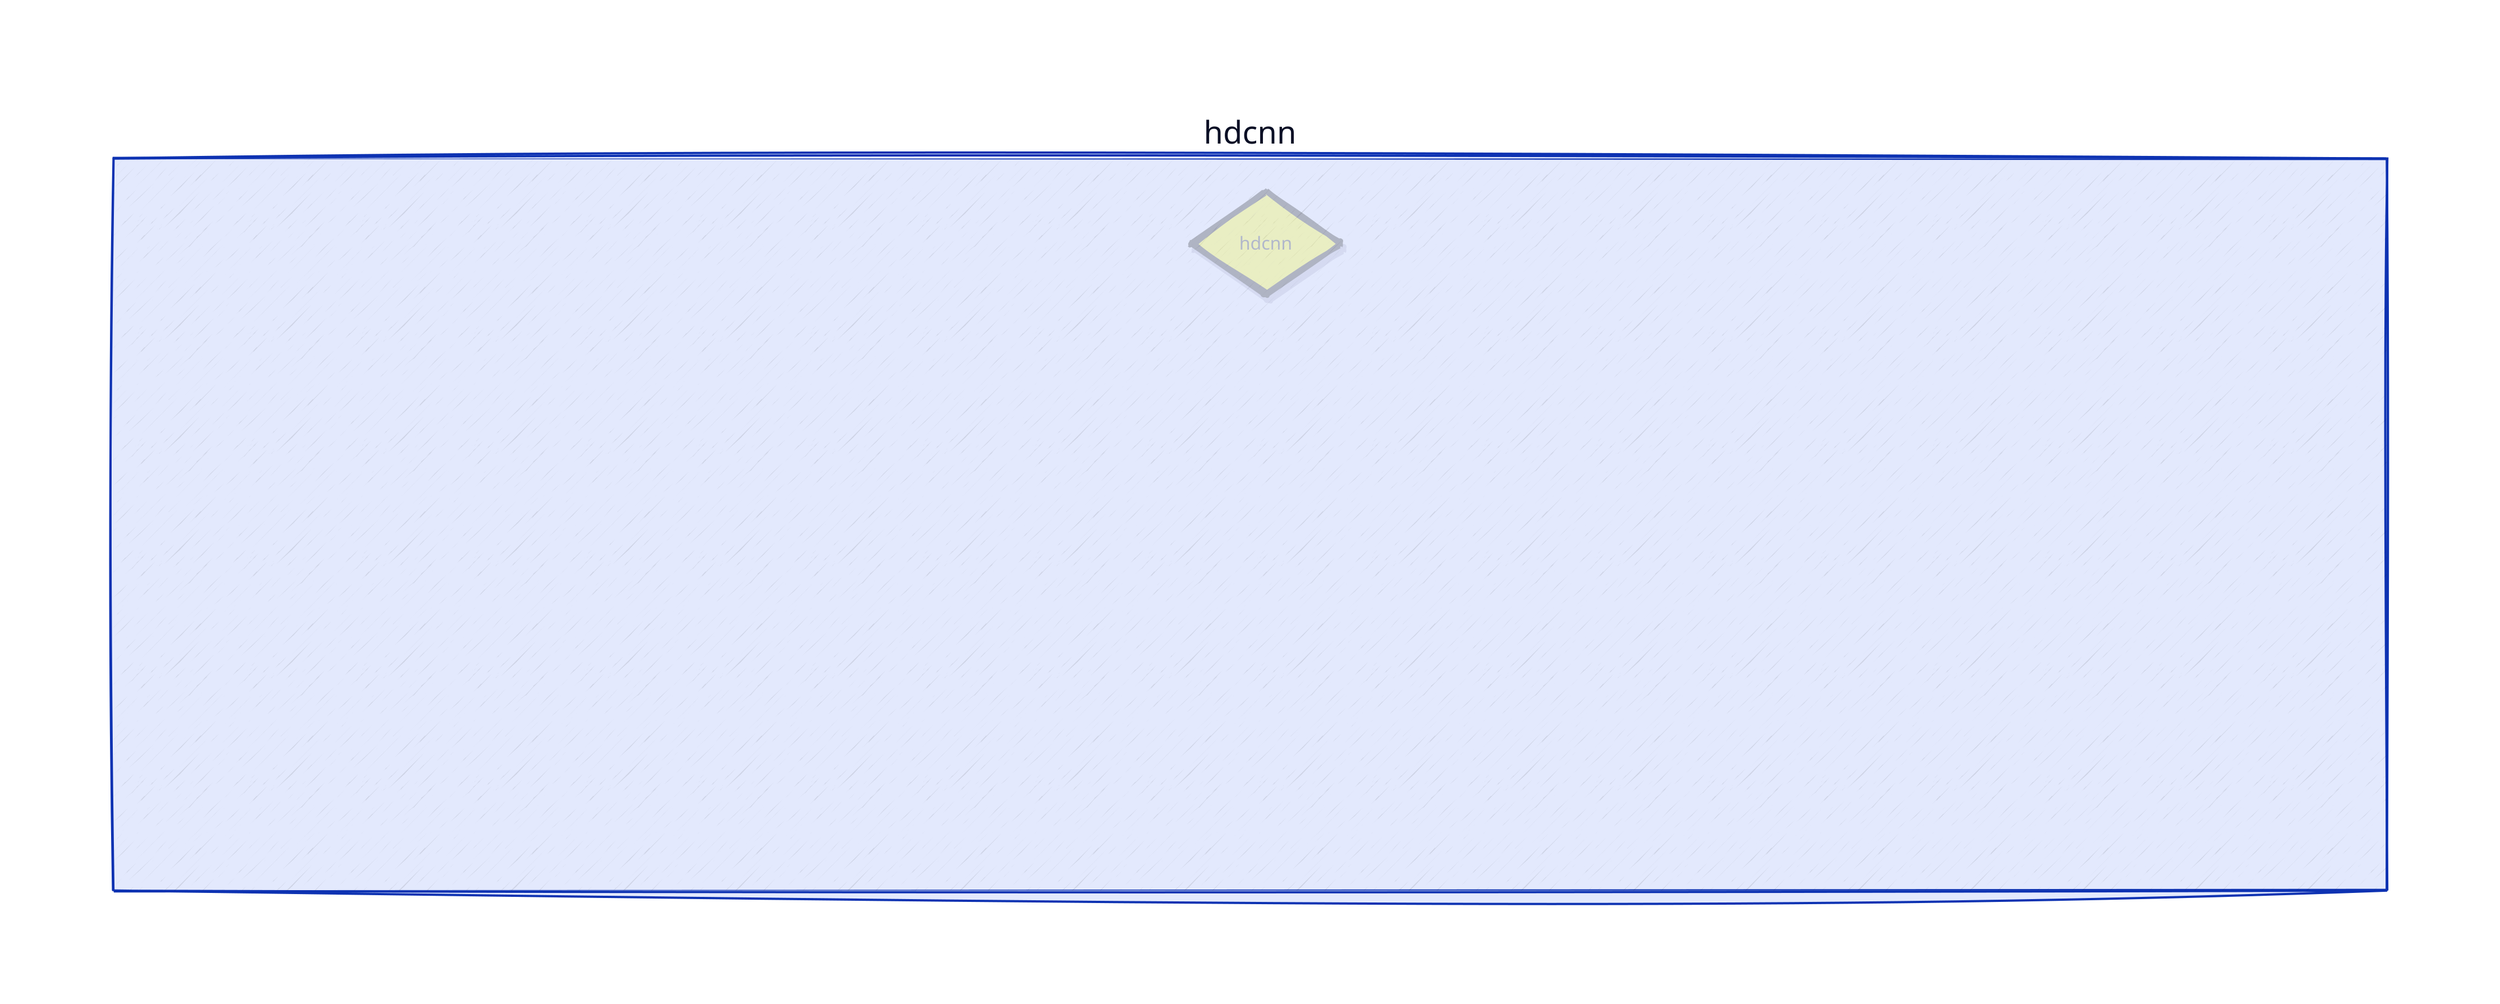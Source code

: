 vars: {
  d2-config: {
    sketch: true
  }
}
classes: {
  file: {
    label: ""
    shape: diamond
    style: {
      fill: yellow
      shadow: true
    }
  }
}

classes: {
  class: {
    label: ""
    shape: hexagon
    style: {
      fill: lightblue
      shadow: true
    }
  }
}

classes: {
  function: {
    label: ""
    shape: rectangle
    style: {
      fill: white
      shadow: false
    }
  }
}
hdcnn.build_vocab.class: function
hdcnn.build_vocab.label: "build_vocab"
hdcnn.build_vocab: {
  style: {
    opacity: 0.00
    stroke: "black"
    stroke-width: 4
    shadow: true
  }
}
hdcnn.random_hv.class: function
hdcnn.random_hv.label: "random_hv"
hdcnn.random_hv: {
  style: {
    opacity: 0.00
    stroke: "black"
    stroke-width: 4
    shadow: true
  }
}
hdcnn.create_token_hvs.class: function
hdcnn.create_token_hvs.label: "create_token_hvs"
hdcnn.create_token_hvs: {
  style: {
    opacity: 0.00
    stroke: "black"
    stroke-width: 4
    shadow: true
  }
}
hdcnn.bind.class: function
hdcnn.bind.label: "bind"
hdcnn.bind: {
  style: {
    opacity: 0.00
    stroke: "black"
    stroke-width: 4
    shadow: true
  }
}
hdcnn.permute.class: function
hdcnn.permute.label: "permute"
hdcnn.permute: {
  style: {
    opacity: 0.00
    stroke: "black"
    stroke-width: 4
    shadow: true
  }
}
hdcnn.hdcnn.class: file
hdcnn.hdcnn.label: "hdcnn"
hdcnn.hdcnn: {
  style: {
    opacity: 0.23
    stroke: "black"
    stroke-width: 4
    shadow: true
  }
}
hdcnn.HDCNNClassifier.class: class
hdcnn.HDCNNClassifier.label: "HDCNNClassifier"
hdcnn.HDCNNClassifier: {
  style: {
    opacity: 0.00
    stroke: "black"
    stroke-width: 4
    shadow: true
  }
}
hdcnn.__len__.class: function
hdcnn.__len__.label: "__len__"
hdcnn.__len__: {
  style: {
    opacity: 0.00
    stroke: "black"
    stroke-width: 4
    shadow: true
  }
}
hdcnn.encode_sequence.class: function
hdcnn.encode_sequence.label: "encode_sequence"
hdcnn.encode_sequence: {
  style: {
    opacity: 0.00
    stroke: "black"
    stroke-width: 4
    shadow: true
  }
}
hdcnn.HDComputing.class: class
hdcnn.HDComputing.label: "HDComputing"
hdcnn.HDComputing: {
  style: {
    opacity: 0.00
    stroke: "black"
    stroke-width: 4
    shadow: true
  }
}
hdcnn.AGNewsDataset.class: class
hdcnn.AGNewsDataset.label: "AGNewsDataset"
hdcnn.AGNewsDataset: {
  style: {
    opacity: 0.00
    stroke: "black"
    stroke-width: 4
    shadow: true
  }
}
hdcnn.__getitem__.class: function
hdcnn.__getitem__.label: "__getitem__"
hdcnn.__getitem__: {
  style: {
    opacity: 0.00
    stroke: "black"
    stroke-width: 4
    shadow: true
  }
}
hdcnn.forward.class: function
hdcnn.forward.label: "forward"
hdcnn.forward: {
  style: {
    opacity: 0.00
    stroke: "black"
    stroke-width: 4
    shadow: true
  }
}
hdcnn.main.class: function
hdcnn.main.label: "main"
hdcnn.main: {
  style: {
    opacity: 0.00
    stroke: "black"
    stroke-width: 4
    shadow: true
  }
}
hdcnn.superpose.class: function
hdcnn.superpose.label: "superpose"
hdcnn.superpose: {
  style: {
    opacity: 0.00
    stroke: "black"
    stroke-width: 4
    shadow: true
  }
}
hdcnn.hdcnn -> hdcnn.build_vocab: {
  style.stroke: red
  style.opacity: 0.00
  style.stroke-width: 2
  style.stroke-dash: 5
  style.animated: true
}
hdcnn.hdcnn -> hdcnn.random_hv: {
  style.stroke: red
  style.opacity: 0.00
  style.stroke-width: 2
  style.stroke-dash: 5
  style.animated: true
}
hdcnn.hdcnn -> hdcnn.create_token_hvs: {
  style.stroke: red
  style.opacity: 0.00
  style.stroke-width: 2
  style.stroke-dash: 5
  style.animated: true
}
hdcnn.hdcnn -> hdcnn.bind: {
  style.stroke: red
  style.opacity: 0.00
  style.stroke-width: 2
  style.stroke-dash: 5
  style.animated: true
}
hdcnn.hdcnn -> hdcnn.permute: {
  style.stroke: red
  style.opacity: 0.00
  style.stroke-width: 2
  style.stroke-dash: 5
  style.animated: true
}
hdcnn.hdcnn -> hdcnn.HDCNNClassifier: {
  style.stroke: red
  style.opacity: 0.00
  style.stroke-width: 2
  style.stroke-dash: 5
  style.animated: true
}
hdcnn.hdcnn -> hdcnn.__len__: {
  style.stroke: red
  style.opacity: 0.00
  style.stroke-width: 2
  style.stroke-dash: 5
  style.animated: true
}
hdcnn.hdcnn -> hdcnn.encode_sequence: {
  style.stroke: red
  style.opacity: 0.00
  style.stroke-width: 2
  style.stroke-dash: 5
  style.animated: true
}
hdcnn.hdcnn -> hdcnn.HDComputing: {
  style.stroke: red
  style.opacity: 0.00
  style.stroke-width: 2
  style.stroke-dash: 5
  style.animated: true
}
hdcnn.hdcnn -> hdcnn.AGNewsDataset: {
  style.stroke: red
  style.opacity: 0.00
  style.stroke-width: 2
  style.stroke-dash: 5
  style.animated: true
}
hdcnn.hdcnn -> hdcnn.__getitem__: {
  style.stroke: red
  style.opacity: 0.00
  style.stroke-width: 2
  style.stroke-dash: 5
  style.animated: true
}
hdcnn.hdcnn -> hdcnn.forward: {
  style.stroke: red
  style.opacity: 0.00
  style.stroke-width: 2
  style.stroke-dash: 5
  style.animated: true
}
hdcnn.hdcnn -> hdcnn.main: {
  style.stroke: red
  style.opacity: 0.00
  style.stroke-width: 2
  style.stroke-dash: 5
  style.animated: true
}
hdcnn.hdcnn -> hdcnn.superpose: {
  style.stroke: red
  style.opacity: 0.00
  style.stroke-width: 2
  style.stroke-dash: 5
  style.animated: true
}
hdcnn.HDCNNClassifier -> hdcnn.forward: {
  style.stroke: black
  style.opacity: 0.00
  style.stroke-width: 2
}
hdcnn.HDComputing -> hdcnn.random_hv: {
  style.stroke: black
  style.opacity: 0.00
  style.stroke-width: 2
}
hdcnn.HDComputing -> hdcnn.bind: {
  style.stroke: black
  style.opacity: 0.00
  style.stroke-width: 2
}
hdcnn.HDComputing -> hdcnn.superpose: {
  style.stroke: black
  style.opacity: 0.00
  style.stroke-width: 2
}
hdcnn.HDComputing -> hdcnn.permute: {
  style.stroke: black
  style.opacity: 0.00
  style.stroke-width: 2
}
hdcnn.AGNewsDataset -> hdcnn.__len__: {
  style.stroke: black
  style.opacity: 0.00
  style.stroke-width: 2
}
hdcnn.AGNewsDataset -> hdcnn.encode_sequence: {
  style.stroke: black
  style.opacity: 0.00
  style.stroke-width: 2
}
hdcnn.AGNewsDataset -> hdcnn.__getitem__: {
  style.stroke: black
  style.opacity: 0.00
  style.stroke-width: 2
}
hdcnn.__getitem__ -> hdcnn.encode_sequence: {
  style.stroke: black
  style.opacity: 0.00
  style.stroke-width: 2
}
hdcnn.main -> hdcnn.build_vocab: {
  style.stroke: black
  style.opacity: 0.00
  style.stroke-width: 2
}
hdcnn.main -> hdcnn.create_token_hvs: {
  style.stroke: black
  style.opacity: 0.00
  style.stroke-width: 2
}